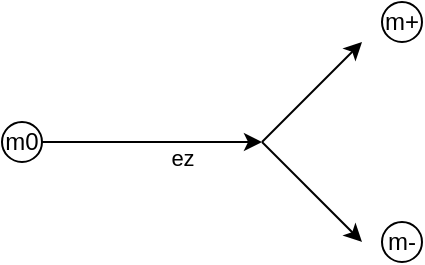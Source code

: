 <mxfile version="16.1.0" type="github">
  <diagram id="voAZqTfkDuF8bkTolio2" name="Page-1">
    <mxGraphModel dx="1422" dy="794" grid="1" gridSize="10" guides="1" tooltips="1" connect="1" arrows="1" fold="1" page="1" pageScale="1" pageWidth="827" pageHeight="1169" math="0" shadow="0">
      <root>
        <mxCell id="0" />
        <mxCell id="1" parent="0" />
        <mxCell id="mNsnWDqA7WL5XPEK-Z0z-1" value="" style="endArrow=classic;html=1;rounded=0;" edge="1" parent="1">
          <mxGeometry width="50" height="50" relative="1" as="geometry">
            <mxPoint x="120" y="280" as="sourcePoint" />
            <mxPoint x="230" y="280" as="targetPoint" />
          </mxGeometry>
        </mxCell>
        <mxCell id="mNsnWDqA7WL5XPEK-Z0z-2" value="ez" style="edgeLabel;html=1;align=center;verticalAlign=middle;resizable=0;points=[];" vertex="1" connectable="0" parent="mNsnWDqA7WL5XPEK-Z0z-1">
          <mxGeometry x="0.273" relative="1" as="geometry">
            <mxPoint y="8" as="offset" />
          </mxGeometry>
        </mxCell>
        <mxCell id="mNsnWDqA7WL5XPEK-Z0z-3" value="m0" style="ellipse;whiteSpace=wrap;html=1;aspect=fixed;" vertex="1" parent="1">
          <mxGeometry x="100" y="270" width="20" height="20" as="geometry" />
        </mxCell>
        <mxCell id="mNsnWDqA7WL5XPEK-Z0z-4" value="" style="endArrow=classic;html=1;rounded=0;" edge="1" parent="1">
          <mxGeometry width="50" height="50" relative="1" as="geometry">
            <mxPoint x="230" y="280" as="sourcePoint" />
            <mxPoint x="280" y="230" as="targetPoint" />
          </mxGeometry>
        </mxCell>
        <mxCell id="mNsnWDqA7WL5XPEK-Z0z-5" value="" style="endArrow=classic;html=1;rounded=0;" edge="1" parent="1">
          <mxGeometry width="50" height="50" relative="1" as="geometry">
            <mxPoint x="230" y="280" as="sourcePoint" />
            <mxPoint x="280" y="330" as="targetPoint" />
          </mxGeometry>
        </mxCell>
        <mxCell id="mNsnWDqA7WL5XPEK-Z0z-6" value="m+" style="ellipse;whiteSpace=wrap;html=1;aspect=fixed;" vertex="1" parent="1">
          <mxGeometry x="290" y="210" width="20" height="20" as="geometry" />
        </mxCell>
        <mxCell id="mNsnWDqA7WL5XPEK-Z0z-7" value="m-" style="ellipse;whiteSpace=wrap;html=1;aspect=fixed;" vertex="1" parent="1">
          <mxGeometry x="290" y="320" width="20" height="20" as="geometry" />
        </mxCell>
      </root>
    </mxGraphModel>
  </diagram>
</mxfile>
